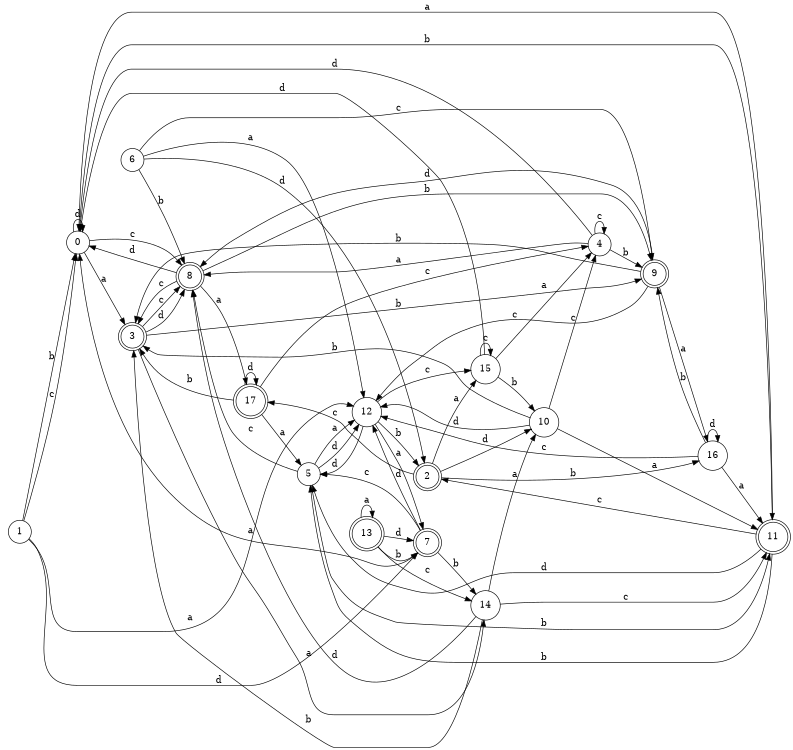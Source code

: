digraph n15_2 {
__start0 [label="" shape="none"];

rankdir=LR;
size="8,5";

s0 [style="filled", color="black", fillcolor="white" shape="circle", label="0"];
s1 [style="filled", color="black", fillcolor="white" shape="circle", label="1"];
s2 [style="rounded,filled", color="black", fillcolor="white" shape="doublecircle", label="2"];
s3 [style="rounded,filled", color="black", fillcolor="white" shape="doublecircle", label="3"];
s4 [style="filled", color="black", fillcolor="white" shape="circle", label="4"];
s5 [style="filled", color="black", fillcolor="white" shape="circle", label="5"];
s6 [style="filled", color="black", fillcolor="white" shape="circle", label="6"];
s7 [style="rounded,filled", color="black", fillcolor="white" shape="doublecircle", label="7"];
s8 [style="rounded,filled", color="black", fillcolor="white" shape="doublecircle", label="8"];
s9 [style="rounded,filled", color="black", fillcolor="white" shape="doublecircle", label="9"];
s10 [style="filled", color="black", fillcolor="white" shape="circle", label="10"];
s11 [style="rounded,filled", color="black", fillcolor="white" shape="doublecircle", label="11"];
s12 [style="filled", color="black", fillcolor="white" shape="circle", label="12"];
s13 [style="rounded,filled", color="black", fillcolor="white" shape="doublecircle", label="13"];
s14 [style="filled", color="black", fillcolor="white" shape="circle", label="14"];
s15 [style="filled", color="black", fillcolor="white" shape="circle", label="15"];
s16 [style="filled", color="black", fillcolor="white" shape="circle", label="16"];
s17 [style="rounded,filled", color="black", fillcolor="white" shape="doublecircle", label="17"];
s0 -> s3 [label="a"];
s0 -> s11 [label="b"];
s0 -> s8 [label="c"];
s0 -> s0 [label="d"];
s1 -> s12 [label="a"];
s1 -> s0 [label="b"];
s1 -> s0 [label="c"];
s1 -> s7 [label="d"];
s2 -> s15 [label="a"];
s2 -> s16 [label="b"];
s2 -> s17 [label="c"];
s2 -> s10 [label="d"];
s3 -> s14 [label="a"];
s3 -> s9 [label="b"];
s3 -> s8 [label="c"];
s3 -> s8 [label="d"];
s4 -> s8 [label="a"];
s4 -> s9 [label="b"];
s4 -> s4 [label="c"];
s4 -> s0 [label="d"];
s5 -> s12 [label="a"];
s5 -> s11 [label="b"];
s5 -> s8 [label="c"];
s5 -> s12 [label="d"];
s6 -> s12 [label="a"];
s6 -> s8 [label="b"];
s6 -> s9 [label="c"];
s6 -> s2 [label="d"];
s7 -> s0 [label="a"];
s7 -> s14 [label="b"];
s7 -> s5 [label="c"];
s7 -> s12 [label="d"];
s8 -> s17 [label="a"];
s8 -> s9 [label="b"];
s8 -> s3 [label="c"];
s8 -> s0 [label="d"];
s9 -> s16 [label="a"];
s9 -> s3 [label="b"];
s9 -> s12 [label="c"];
s9 -> s8 [label="d"];
s10 -> s11 [label="a"];
s10 -> s3 [label="b"];
s10 -> s4 [label="c"];
s10 -> s12 [label="d"];
s11 -> s0 [label="a"];
s11 -> s5 [label="b"];
s11 -> s2 [label="c"];
s11 -> s5 [label="d"];
s12 -> s7 [label="a"];
s12 -> s2 [label="b"];
s12 -> s15 [label="c"];
s12 -> s5 [label="d"];
s13 -> s13 [label="a"];
s13 -> s7 [label="b"];
s13 -> s14 [label="c"];
s13 -> s7 [label="d"];
s14 -> s10 [label="a"];
s14 -> s3 [label="b"];
s14 -> s11 [label="c"];
s14 -> s8 [label="d"];
s15 -> s4 [label="a"];
s15 -> s10 [label="b"];
s15 -> s15 [label="c"];
s15 -> s0 [label="d"];
s16 -> s11 [label="a"];
s16 -> s9 [label="b"];
s16 -> s12 [label="c"];
s16 -> s16 [label="d"];
s17 -> s5 [label="a"];
s17 -> s3 [label="b"];
s17 -> s4 [label="c"];
s17 -> s17 [label="d"];

}